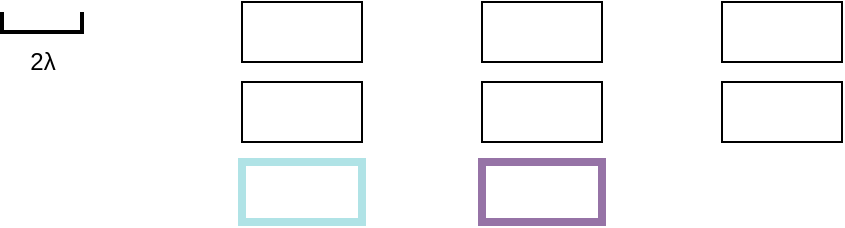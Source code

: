 <mxfile version="14.8.5" type="github">
  <diagram id="TuLp7LlOlAw14VpSyZWX" name="Page-1">
    <mxGraphModel dx="1421" dy="762" grid="1" gridSize="10" guides="1" tooltips="1" connect="1" arrows="1" fold="1" page="1" pageScale="1" pageWidth="827" pageHeight="1169" math="0" shadow="0">
      <root>
        <mxCell id="0" />
        <mxCell id="1" parent="0" />
        <mxCell id="ovEzs6TORtLqV6i9mpiX-1" value="" style="rounded=0;whiteSpace=wrap;html=1;rotation=-180;" vertex="1" parent="1">
          <mxGeometry x="240" y="40" width="60" height="30" as="geometry" />
        </mxCell>
        <mxCell id="ovEzs6TORtLqV6i9mpiX-6" value="" style="strokeWidth=2;html=1;shape=mxgraph.flowchart.annotation_1;align=left;pointerEvents=1;rotation=-90;" vertex="1" parent="1">
          <mxGeometry x="135" y="30" width="10" height="40" as="geometry" />
        </mxCell>
        <mxCell id="ovEzs6TORtLqV6i9mpiX-7" value="2λ" style="text;html=1;resizable=0;autosize=1;align=center;verticalAlign=middle;points=[];fillColor=none;strokeColor=none;rounded=0;" vertex="1" parent="1">
          <mxGeometry x="125" y="60" width="30" height="20" as="geometry" />
        </mxCell>
        <mxCell id="ovEzs6TORtLqV6i9mpiX-8" value="" style="rounded=0;whiteSpace=wrap;html=1;rotation=-180;" vertex="1" parent="1">
          <mxGeometry x="240" y="80" width="60" height="30" as="geometry" />
        </mxCell>
        <mxCell id="ovEzs6TORtLqV6i9mpiX-9" value="" style="rounded=0;whiteSpace=wrap;html=1;rotation=-180;strokeWidth=4;strokeColor=#B0E3E6;fillColor=none;" vertex="1" parent="1">
          <mxGeometry x="240" y="120" width="60" height="30" as="geometry" />
        </mxCell>
        <mxCell id="ovEzs6TORtLqV6i9mpiX-10" value="" style="rounded=0;whiteSpace=wrap;html=1;rotation=-180;" vertex="1" parent="1">
          <mxGeometry x="480" y="40" width="60" height="30" as="geometry" />
        </mxCell>
        <mxCell id="ovEzs6TORtLqV6i9mpiX-11" value="" style="rounded=0;whiteSpace=wrap;html=1;rotation=-180;" vertex="1" parent="1">
          <mxGeometry x="480" y="80" width="60" height="30" as="geometry" />
        </mxCell>
        <mxCell id="ovEzs6TORtLqV6i9mpiX-12" value="" style="rounded=0;whiteSpace=wrap;html=1;rotation=-180;" vertex="1" parent="1">
          <mxGeometry x="360" y="80" width="60" height="30" as="geometry" />
        </mxCell>
        <mxCell id="ovEzs6TORtLqV6i9mpiX-13" value="" style="rounded=0;whiteSpace=wrap;html=1;rotation=-180;" vertex="1" parent="1">
          <mxGeometry x="360" y="40" width="60" height="30" as="geometry" />
        </mxCell>
        <mxCell id="ovEzs6TORtLqV6i9mpiX-15" value="" style="rounded=0;whiteSpace=wrap;html=1;rotation=-180;shadow=0;strokeColor=#9673A6;fillColor=none;strokeWidth=4;" vertex="1" parent="1">
          <mxGeometry x="360" y="120" width="60" height="30" as="geometry" />
        </mxCell>
      </root>
    </mxGraphModel>
  </diagram>
</mxfile>
